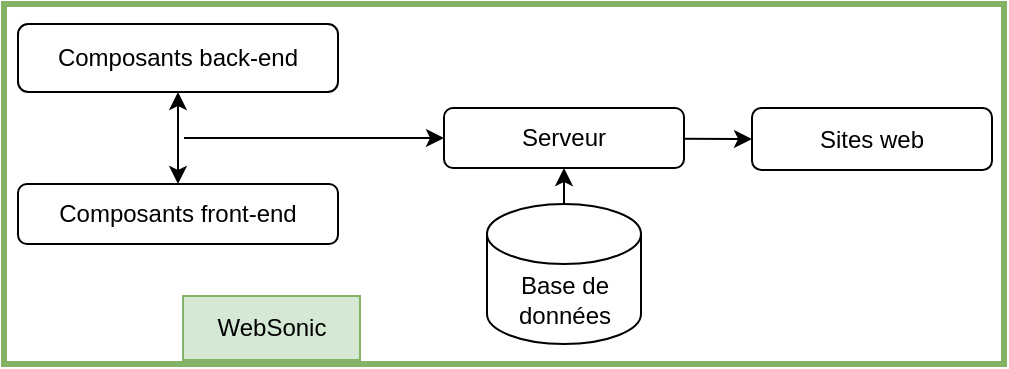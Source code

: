 <mxfile version="22.0.0" type="github">
  <diagram name="Page-1" id="C_ZBUsKCrzRcflvogzkr">
    <mxGraphModel dx="1434" dy="726" grid="1" gridSize="10" guides="1" tooltips="1" connect="1" arrows="1" fold="1" page="1" pageScale="1" pageWidth="827" pageHeight="1169" math="0" shadow="0">
      <root>
        <mxCell id="0" />
        <mxCell id="1" parent="0" />
        <mxCell id="LJF9pUBbcUP4_dTCjjYn-2" value="" style="rounded=0;whiteSpace=wrap;html=1;fillColor=none;strokeColor=#82b366;strokeWidth=3;" vertex="1" parent="1">
          <mxGeometry x="40" y="80" width="500" height="180" as="geometry" />
        </mxCell>
        <mxCell id="LJF9pUBbcUP4_dTCjjYn-3" value="WebSonic" style="rounded=0;whiteSpace=wrap;html=1;fillColor=#d5e8d4;strokeColor=#82b366;" vertex="1" parent="1">
          <mxGeometry x="129.519" y="226" width="88.484" height="32" as="geometry" />
        </mxCell>
        <mxCell id="LJF9pUBbcUP4_dTCjjYn-4" value="Composants front-end" style="rounded=1;whiteSpace=wrap;html=1;" vertex="1" parent="1">
          <mxGeometry x="47" y="170" width="160" height="30" as="geometry" />
        </mxCell>
        <mxCell id="LJF9pUBbcUP4_dTCjjYn-5" value="Composants back-end" style="rounded=1;whiteSpace=wrap;html=1;" vertex="1" parent="1">
          <mxGeometry x="47" y="90" width="160" height="34" as="geometry" />
        </mxCell>
        <mxCell id="LJF9pUBbcUP4_dTCjjYn-6" value="" style="endArrow=classic;startArrow=classic;html=1;rounded=0;exitX=0.5;exitY=0;exitDx=0;exitDy=0;entryX=0.5;entryY=1;entryDx=0;entryDy=0;" edge="1" parent="1" source="LJF9pUBbcUP4_dTCjjYn-4" target="LJF9pUBbcUP4_dTCjjYn-5">
          <mxGeometry width="50" height="50" relative="1" as="geometry">
            <mxPoint x="436" y="294" as="sourcePoint" />
            <mxPoint x="486" y="244" as="targetPoint" />
          </mxGeometry>
        </mxCell>
        <mxCell id="LJF9pUBbcUP4_dTCjjYn-8" value="" style="endArrow=classic;html=1;rounded=0;entryX=0;entryY=0.5;entryDx=0;entryDy=0;startArrow=none;startFill=0;endFill=1;" edge="1" parent="1" source="LJF9pUBbcUP4_dTCjjYn-14" target="LJF9pUBbcUP4_dTCjjYn-10">
          <mxGeometry width="50" height="50" relative="1" as="geometry">
            <mxPoint x="130" y="147" as="sourcePoint" />
            <mxPoint x="438" y="147" as="targetPoint" />
          </mxGeometry>
        </mxCell>
        <mxCell id="LJF9pUBbcUP4_dTCjjYn-10" value="Sites web" style="rounded=1;whiteSpace=wrap;html=1;" vertex="1" parent="1">
          <mxGeometry x="414" y="132" width="120" height="31" as="geometry" />
        </mxCell>
        <mxCell id="LJF9pUBbcUP4_dTCjjYn-11" value="Base de données" style="shape=cylinder3;whiteSpace=wrap;html=1;boundedLbl=1;backgroundOutline=1;size=15;" vertex="1" parent="1">
          <mxGeometry x="281.5" y="180" width="77" height="70" as="geometry" />
        </mxCell>
        <mxCell id="LJF9pUBbcUP4_dTCjjYn-12" value="" style="endArrow=none;html=1;rounded=0;entryX=0.5;entryY=0;entryDx=0;entryDy=0;entryPerimeter=0;endFill=0;startArrow=classic;startFill=1;" edge="1" parent="1" source="LJF9pUBbcUP4_dTCjjYn-14" target="LJF9pUBbcUP4_dTCjjYn-11">
          <mxGeometry width="50" height="50" relative="1" as="geometry">
            <mxPoint x="600" y="430" as="sourcePoint" />
            <mxPoint x="650" y="380" as="targetPoint" />
          </mxGeometry>
        </mxCell>
        <mxCell id="LJF9pUBbcUP4_dTCjjYn-13" value="" style="endArrow=classic;html=1;rounded=0;entryX=0;entryY=0.5;entryDx=0;entryDy=0;startArrow=none;startFill=0;endFill=1;" edge="1" parent="1" target="LJF9pUBbcUP4_dTCjjYn-14">
          <mxGeometry width="50" height="50" relative="1" as="geometry">
            <mxPoint x="130" y="147" as="sourcePoint" />
            <mxPoint x="438" y="147" as="targetPoint" />
          </mxGeometry>
        </mxCell>
        <mxCell id="LJF9pUBbcUP4_dTCjjYn-14" value="Serveur" style="rounded=1;whiteSpace=wrap;html=1;" vertex="1" parent="1">
          <mxGeometry x="260" y="132" width="120" height="30" as="geometry" />
        </mxCell>
      </root>
    </mxGraphModel>
  </diagram>
</mxfile>
